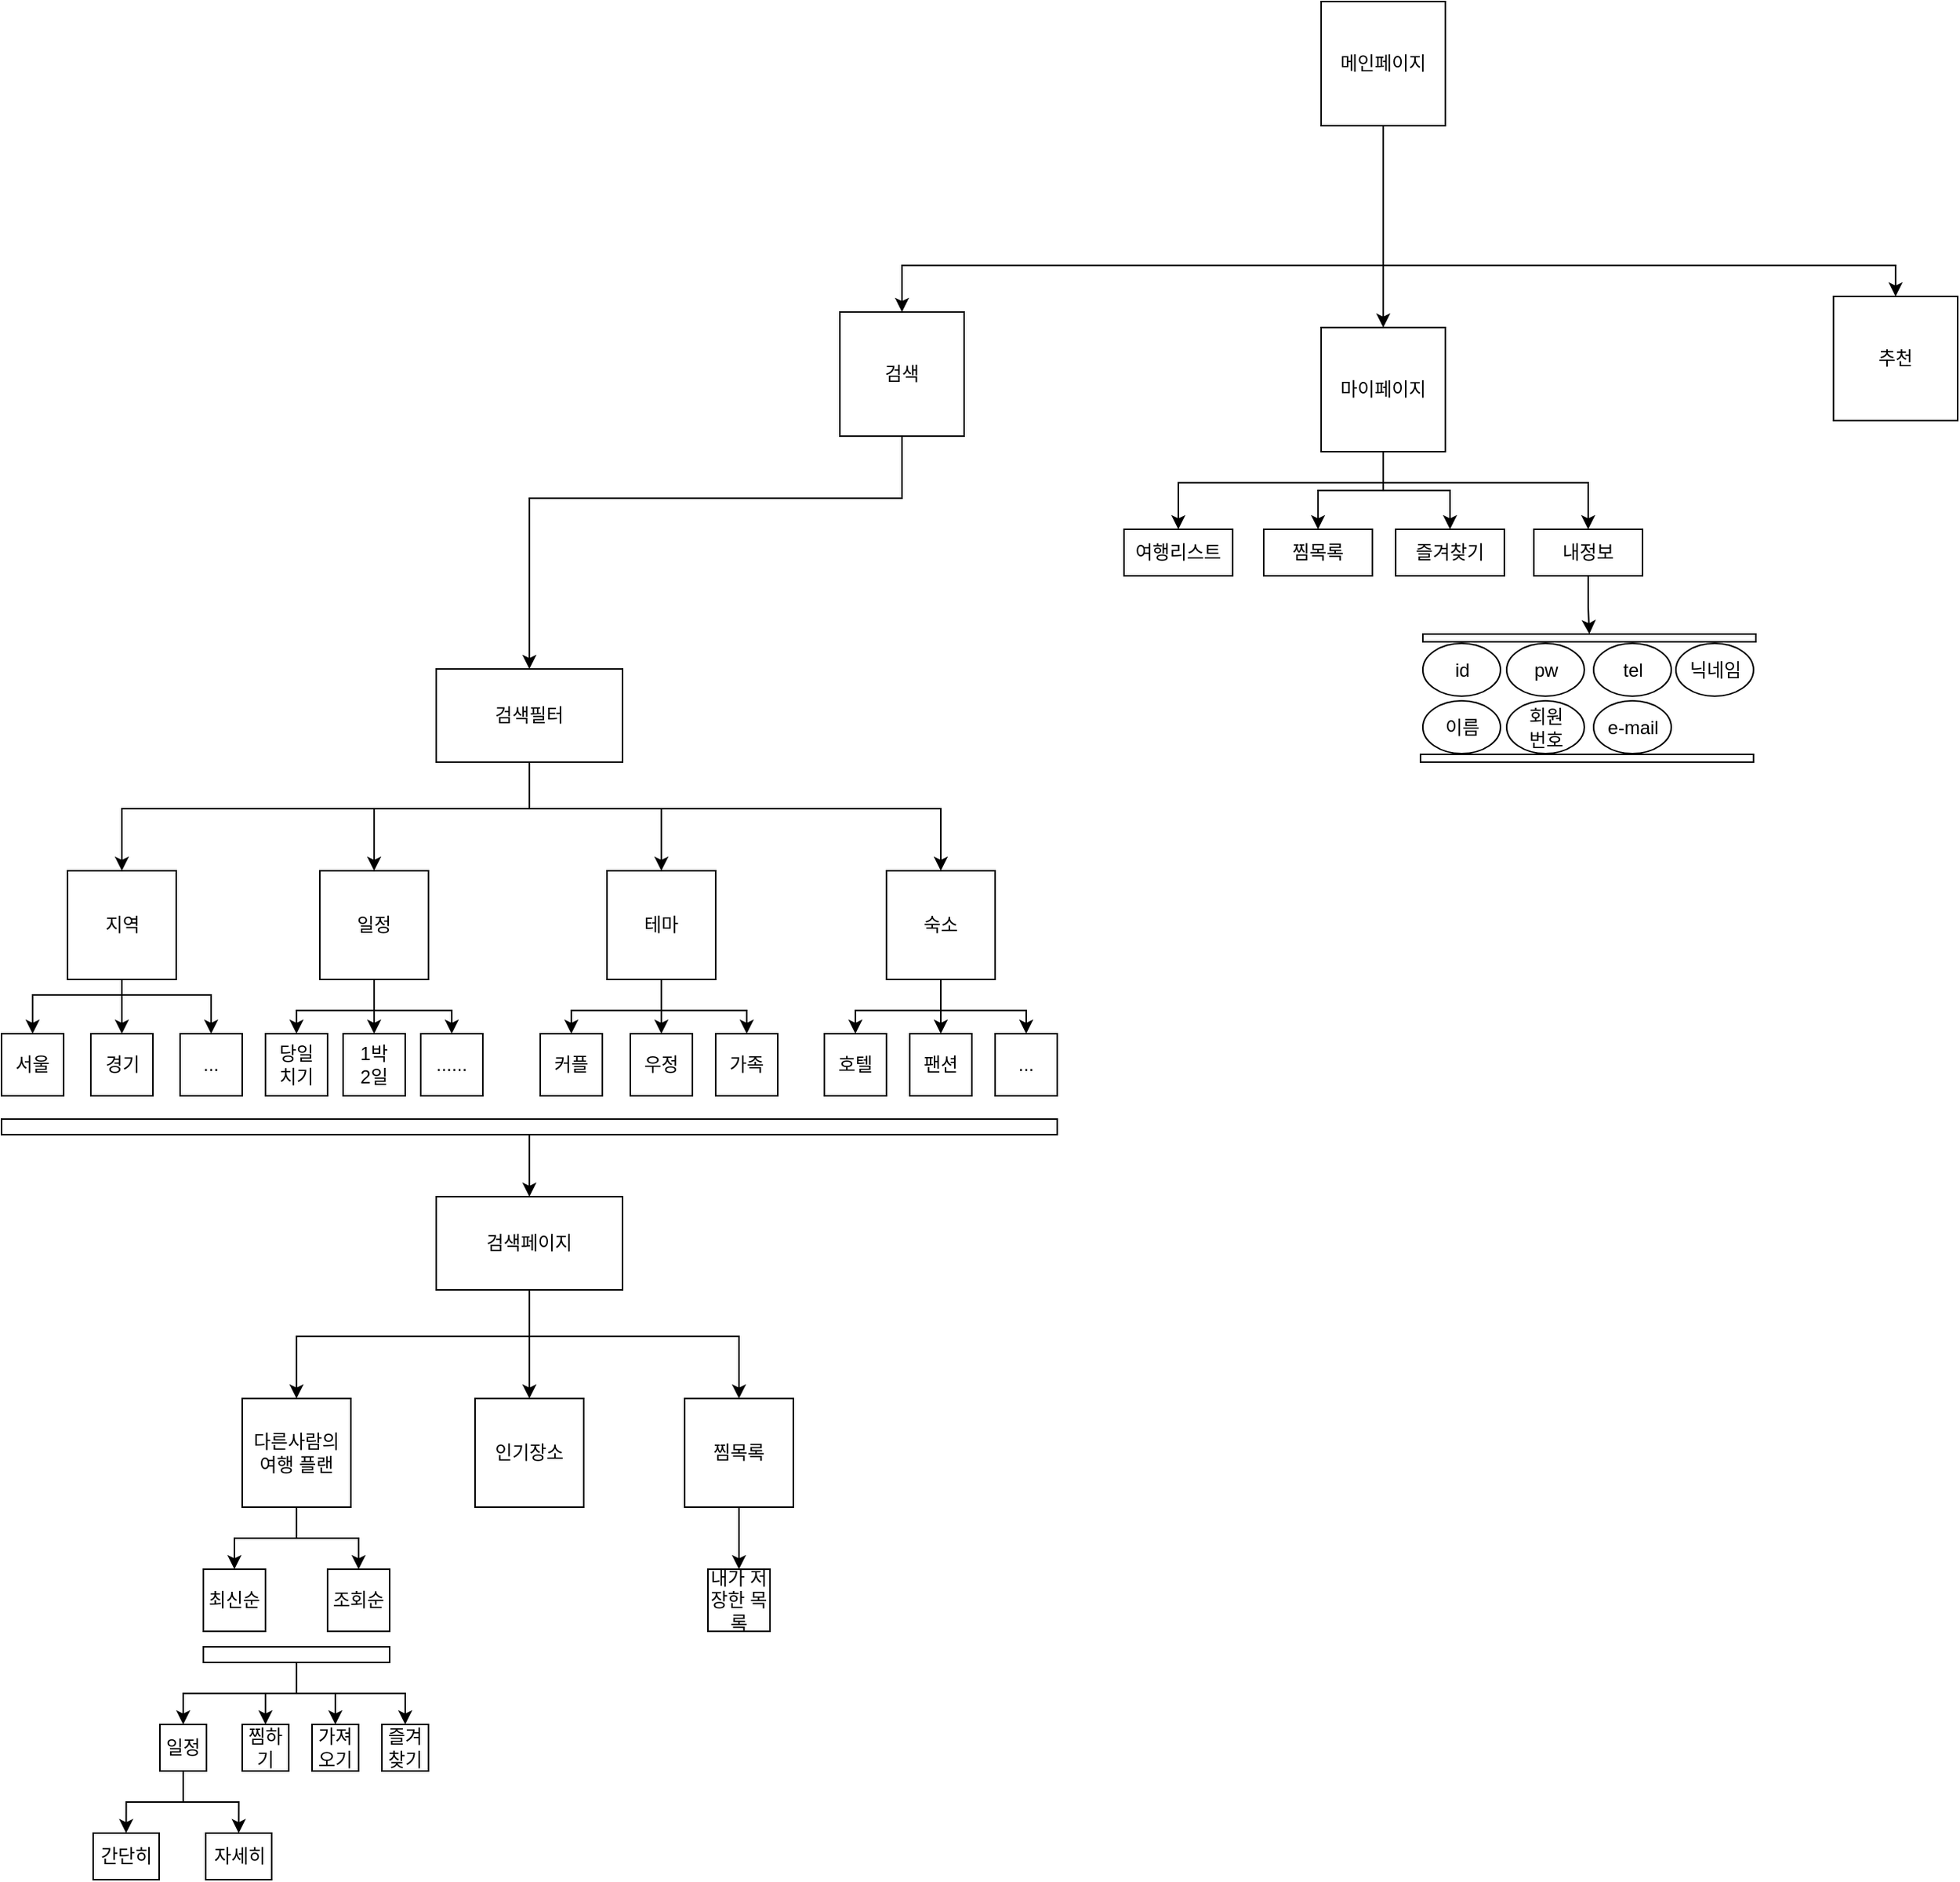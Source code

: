 <mxfile version="14.8.0" type="github"><diagram id="_J7zR7n5TPQFFmOhfue2" name="Page-1"><mxGraphModel dx="2858" dy="2303" grid="1" gridSize="10" guides="1" tooltips="1" connect="1" arrows="1" fold="1" page="1" pageScale="1" pageWidth="827" pageHeight="1169" math="0" shadow="0"><root><mxCell id="0"/><mxCell id="1" parent="0"/><mxCell id="LibIu4Z24v2-g8bAybLF-3" style="edgeStyle=orthogonalEdgeStyle;rounded=0;orthogonalLoop=1;jettySize=auto;html=1;entryX=0.5;entryY=0;entryDx=0;entryDy=0;" edge="1" parent="1" source="LibIu4Z24v2-g8bAybLF-1" target="LibIu4Z24v2-g8bAybLF-2"><mxGeometry relative="1" as="geometry"><Array as="points"><mxPoint x="50" y="-730"/><mxPoint x="-190" y="-730"/></Array></mxGeometry></mxCell><mxCell id="LibIu4Z24v2-g8bAybLF-1" value="검색" style="whiteSpace=wrap;html=1;aspect=fixed;" vertex="1" parent="1"><mxGeometry x="10" y="-850" width="80" height="80" as="geometry"/></mxCell><mxCell id="LibIu4Z24v2-g8bAybLF-10" style="edgeStyle=orthogonalEdgeStyle;rounded=0;orthogonalLoop=1;jettySize=auto;html=1;entryX=0.5;entryY=0;entryDx=0;entryDy=0;" edge="1" parent="1" source="LibIu4Z24v2-g8bAybLF-2" target="LibIu4Z24v2-g8bAybLF-6"><mxGeometry relative="1" as="geometry"><Array as="points"><mxPoint x="-190" y="-530"/><mxPoint x="-452" y="-530"/></Array></mxGeometry></mxCell><mxCell id="LibIu4Z24v2-g8bAybLF-11" style="edgeStyle=orthogonalEdgeStyle;rounded=0;orthogonalLoop=1;jettySize=auto;html=1;entryX=0.5;entryY=0;entryDx=0;entryDy=0;" edge="1" parent="1" source="LibIu4Z24v2-g8bAybLF-2" target="LibIu4Z24v2-g8bAybLF-7"><mxGeometry relative="1" as="geometry"><Array as="points"><mxPoint x="-190" y="-530"/><mxPoint x="-290" y="-530"/></Array></mxGeometry></mxCell><mxCell id="LibIu4Z24v2-g8bAybLF-12" style="edgeStyle=orthogonalEdgeStyle;rounded=0;orthogonalLoop=1;jettySize=auto;html=1;" edge="1" parent="1" source="LibIu4Z24v2-g8bAybLF-2" target="LibIu4Z24v2-g8bAybLF-8"><mxGeometry relative="1" as="geometry"><Array as="points"><mxPoint x="-190" y="-530"/><mxPoint x="-105" y="-530"/></Array></mxGeometry></mxCell><mxCell id="LibIu4Z24v2-g8bAybLF-13" style="edgeStyle=orthogonalEdgeStyle;rounded=0;orthogonalLoop=1;jettySize=auto;html=1;entryX=0.5;entryY=0;entryDx=0;entryDy=0;" edge="1" parent="1" source="LibIu4Z24v2-g8bAybLF-2" target="LibIu4Z24v2-g8bAybLF-9"><mxGeometry relative="1" as="geometry"><Array as="points"><mxPoint x="-190" y="-530"/><mxPoint x="75" y="-530"/></Array></mxGeometry></mxCell><mxCell id="LibIu4Z24v2-g8bAybLF-2" value="검색필터" style="rounded=0;whiteSpace=wrap;html=1;" vertex="1" parent="1"><mxGeometry x="-250" y="-620" width="120" height="60" as="geometry"/></mxCell><mxCell id="LibIu4Z24v2-g8bAybLF-19" style="edgeStyle=orthogonalEdgeStyle;rounded=0;orthogonalLoop=1;jettySize=auto;html=1;" edge="1" parent="1" source="LibIu4Z24v2-g8bAybLF-6" target="LibIu4Z24v2-g8bAybLF-14"><mxGeometry relative="1" as="geometry"><Array as="points"><mxPoint x="-452" y="-410"/><mxPoint x="-510" y="-410"/></Array></mxGeometry></mxCell><mxCell id="LibIu4Z24v2-g8bAybLF-20" style="edgeStyle=orthogonalEdgeStyle;rounded=0;orthogonalLoop=1;jettySize=auto;html=1;" edge="1" parent="1" source="LibIu4Z24v2-g8bAybLF-6" target="LibIu4Z24v2-g8bAybLF-15"><mxGeometry relative="1" as="geometry"/></mxCell><mxCell id="LibIu4Z24v2-g8bAybLF-21" style="edgeStyle=orthogonalEdgeStyle;rounded=0;orthogonalLoop=1;jettySize=auto;html=1;" edge="1" parent="1" source="LibIu4Z24v2-g8bAybLF-6" target="LibIu4Z24v2-g8bAybLF-16"><mxGeometry relative="1" as="geometry"><Array as="points"><mxPoint x="-452" y="-410"/><mxPoint x="-395" y="-410"/></Array></mxGeometry></mxCell><mxCell id="LibIu4Z24v2-g8bAybLF-6" value="지역" style="whiteSpace=wrap;html=1;aspect=fixed;" vertex="1" parent="1"><mxGeometry x="-487.5" y="-490" width="70" height="70" as="geometry"/></mxCell><mxCell id="LibIu4Z24v2-g8bAybLF-25" style="edgeStyle=orthogonalEdgeStyle;rounded=0;orthogonalLoop=1;jettySize=auto;html=1;entryX=0.5;entryY=0;entryDx=0;entryDy=0;" edge="1" parent="1" source="LibIu4Z24v2-g8bAybLF-7" target="LibIu4Z24v2-g8bAybLF-22"><mxGeometry relative="1" as="geometry"/></mxCell><mxCell id="LibIu4Z24v2-g8bAybLF-26" style="edgeStyle=orthogonalEdgeStyle;rounded=0;orthogonalLoop=1;jettySize=auto;html=1;" edge="1" parent="1" source="LibIu4Z24v2-g8bAybLF-7" target="LibIu4Z24v2-g8bAybLF-23"><mxGeometry relative="1" as="geometry"/></mxCell><mxCell id="LibIu4Z24v2-g8bAybLF-28" style="edgeStyle=orthogonalEdgeStyle;rounded=0;orthogonalLoop=1;jettySize=auto;html=1;" edge="1" parent="1" source="LibIu4Z24v2-g8bAybLF-7" target="LibIu4Z24v2-g8bAybLF-24"><mxGeometry relative="1" as="geometry"/></mxCell><mxCell id="LibIu4Z24v2-g8bAybLF-7" value="일정" style="whiteSpace=wrap;html=1;aspect=fixed;" vertex="1" parent="1"><mxGeometry x="-325" y="-490" width="70" height="70" as="geometry"/></mxCell><mxCell id="LibIu4Z24v2-g8bAybLF-32" style="edgeStyle=orthogonalEdgeStyle;rounded=0;orthogonalLoop=1;jettySize=auto;html=1;" edge="1" parent="1" source="LibIu4Z24v2-g8bAybLF-8" target="LibIu4Z24v2-g8bAybLF-29"><mxGeometry relative="1" as="geometry"><Array as="points"><mxPoint x="-105" y="-400"/><mxPoint x="-163" y="-400"/></Array></mxGeometry></mxCell><mxCell id="LibIu4Z24v2-g8bAybLF-33" style="edgeStyle=orthogonalEdgeStyle;rounded=0;orthogonalLoop=1;jettySize=auto;html=1;entryX=0.5;entryY=0;entryDx=0;entryDy=0;" edge="1" parent="1" source="LibIu4Z24v2-g8bAybLF-8" target="LibIu4Z24v2-g8bAybLF-30"><mxGeometry relative="1" as="geometry"/></mxCell><mxCell id="LibIu4Z24v2-g8bAybLF-34" style="edgeStyle=orthogonalEdgeStyle;rounded=0;orthogonalLoop=1;jettySize=auto;html=1;entryX=0.5;entryY=0;entryDx=0;entryDy=0;" edge="1" parent="1" source="LibIu4Z24v2-g8bAybLF-8" target="LibIu4Z24v2-g8bAybLF-31"><mxGeometry relative="1" as="geometry"/></mxCell><mxCell id="LibIu4Z24v2-g8bAybLF-8" value="테마" style="whiteSpace=wrap;html=1;aspect=fixed;" vertex="1" parent="1"><mxGeometry x="-140" y="-490" width="70" height="70" as="geometry"/></mxCell><mxCell id="LibIu4Z24v2-g8bAybLF-38" style="edgeStyle=orthogonalEdgeStyle;rounded=0;orthogonalLoop=1;jettySize=auto;html=1;" edge="1" parent="1" source="LibIu4Z24v2-g8bAybLF-9" target="LibIu4Z24v2-g8bAybLF-35"><mxGeometry relative="1" as="geometry"/></mxCell><mxCell id="LibIu4Z24v2-g8bAybLF-39" style="edgeStyle=orthogonalEdgeStyle;rounded=0;orthogonalLoop=1;jettySize=auto;html=1;" edge="1" parent="1" source="LibIu4Z24v2-g8bAybLF-9" target="LibIu4Z24v2-g8bAybLF-37"><mxGeometry relative="1" as="geometry"><Array as="points"><mxPoint x="75" y="-400"/><mxPoint x="130" y="-400"/></Array></mxGeometry></mxCell><mxCell id="LibIu4Z24v2-g8bAybLF-40" style="edgeStyle=orthogonalEdgeStyle;rounded=0;orthogonalLoop=1;jettySize=auto;html=1;" edge="1" parent="1" source="LibIu4Z24v2-g8bAybLF-9" target="LibIu4Z24v2-g8bAybLF-36"><mxGeometry relative="1" as="geometry"/></mxCell><mxCell id="LibIu4Z24v2-g8bAybLF-9" value="숙소" style="whiteSpace=wrap;html=1;aspect=fixed;" vertex="1" parent="1"><mxGeometry x="40" y="-490" width="70" height="70" as="geometry"/></mxCell><mxCell id="LibIu4Z24v2-g8bAybLF-14" value="서울" style="whiteSpace=wrap;html=1;aspect=fixed;" vertex="1" parent="1"><mxGeometry x="-530" y="-385" width="40" height="40" as="geometry"/></mxCell><mxCell id="LibIu4Z24v2-g8bAybLF-15" value="경기" style="whiteSpace=wrap;html=1;aspect=fixed;" vertex="1" parent="1"><mxGeometry x="-472.5" y="-385" width="40" height="40" as="geometry"/></mxCell><mxCell id="LibIu4Z24v2-g8bAybLF-16" value="..." style="whiteSpace=wrap;html=1;aspect=fixed;" vertex="1" parent="1"><mxGeometry x="-415" y="-385" width="40" height="40" as="geometry"/></mxCell><mxCell id="LibIu4Z24v2-g8bAybLF-22" value="당일&lt;br&gt;치기" style="whiteSpace=wrap;html=1;aspect=fixed;" vertex="1" parent="1"><mxGeometry x="-360" y="-385" width="40" height="40" as="geometry"/></mxCell><mxCell id="LibIu4Z24v2-g8bAybLF-23" value="1박&lt;br&gt;2일" style="whiteSpace=wrap;html=1;aspect=fixed;" vertex="1" parent="1"><mxGeometry x="-310" y="-385" width="40" height="40" as="geometry"/></mxCell><mxCell id="LibIu4Z24v2-g8bAybLF-24" value="......" style="whiteSpace=wrap;html=1;aspect=fixed;" vertex="1" parent="1"><mxGeometry x="-260" y="-385" width="40" height="40" as="geometry"/></mxCell><mxCell id="LibIu4Z24v2-g8bAybLF-29" value="커플" style="whiteSpace=wrap;html=1;aspect=fixed;" vertex="1" parent="1"><mxGeometry x="-183" y="-385" width="40" height="40" as="geometry"/></mxCell><mxCell id="LibIu4Z24v2-g8bAybLF-30" value="우정" style="whiteSpace=wrap;html=1;aspect=fixed;" vertex="1" parent="1"><mxGeometry x="-125" y="-385" width="40" height="40" as="geometry"/></mxCell><mxCell id="LibIu4Z24v2-g8bAybLF-31" value="가족" style="whiteSpace=wrap;html=1;aspect=fixed;" vertex="1" parent="1"><mxGeometry x="-70" y="-385" width="40" height="40" as="geometry"/></mxCell><mxCell id="LibIu4Z24v2-g8bAybLF-35" value="호텔" style="whiteSpace=wrap;html=1;aspect=fixed;" vertex="1" parent="1"><mxGeometry y="-385" width="40" height="40" as="geometry"/></mxCell><mxCell id="LibIu4Z24v2-g8bAybLF-36" value="팬션&lt;span style=&quot;color: rgba(0 , 0 , 0 , 0) ; font-family: monospace ; font-size: 0px&quot;&gt;%3CmxGraphModel%3E%3Croot%3E%3CmxCell%20id%3D%220%22%2F%3E%3CmxCell%20id%3D%221%22%20parent%3D%220%22%2F%3E%3CmxCell%20id%3D%222%22%20value%3D%22%EA%B0%80%EC%A1%B1%22%20style%3D%22whiteSpace%3Dwrap%3Bhtml%3D1%3Baspect%3Dfixed%3B%22%20vertex%3D%221%22%20parent%3D%221%22%3E%3CmxGeometry%20x%3D%22-320%22%20y%3D%22565%22%20width%3D%2240%22%20height%3D%2240%22%20as%3D%22geometry%22%2F%3E%3C%2FmxCell%3E%3C%2Froot%3E%3C%2FmxGraphModel%3E&lt;/span&gt;" style="whiteSpace=wrap;html=1;aspect=fixed;" vertex="1" parent="1"><mxGeometry x="55" y="-385" width="40" height="40" as="geometry"/></mxCell><mxCell id="LibIu4Z24v2-g8bAybLF-37" value="..." style="whiteSpace=wrap;html=1;aspect=fixed;" vertex="1" parent="1"><mxGeometry x="110" y="-385" width="40" height="40" as="geometry"/></mxCell><mxCell id="LibIu4Z24v2-g8bAybLF-52" style="edgeStyle=orthogonalEdgeStyle;rounded=0;orthogonalLoop=1;jettySize=auto;html=1;entryX=0.5;entryY=0;entryDx=0;entryDy=0;" edge="1" parent="1" source="LibIu4Z24v2-g8bAybLF-42" target="LibIu4Z24v2-g8bAybLF-44"><mxGeometry relative="1" as="geometry"/></mxCell><mxCell id="LibIu4Z24v2-g8bAybLF-42" value="" style="rounded=0;whiteSpace=wrap;html=1;" vertex="1" parent="1"><mxGeometry x="-530" y="-330" width="680" height="10" as="geometry"/></mxCell><mxCell id="LibIu4Z24v2-g8bAybLF-49" style="edgeStyle=orthogonalEdgeStyle;rounded=0;orthogonalLoop=1;jettySize=auto;html=1;" edge="1" parent="1" source="LibIu4Z24v2-g8bAybLF-44" target="LibIu4Z24v2-g8bAybLF-47"><mxGeometry relative="1" as="geometry"><Array as="points"><mxPoint x="-190" y="-190"/><mxPoint x="-340" y="-190"/></Array></mxGeometry></mxCell><mxCell id="LibIu4Z24v2-g8bAybLF-50" style="edgeStyle=orthogonalEdgeStyle;rounded=0;orthogonalLoop=1;jettySize=auto;html=1;" edge="1" parent="1" source="LibIu4Z24v2-g8bAybLF-44" target="LibIu4Z24v2-g8bAybLF-48"><mxGeometry relative="1" as="geometry"><Array as="points"><mxPoint x="-190" y="-160"/><mxPoint x="-190" y="-160"/></Array></mxGeometry></mxCell><mxCell id="LibIu4Z24v2-g8bAybLF-54" style="edgeStyle=orthogonalEdgeStyle;rounded=0;orthogonalLoop=1;jettySize=auto;html=1;" edge="1" parent="1" source="LibIu4Z24v2-g8bAybLF-44" target="LibIu4Z24v2-g8bAybLF-53"><mxGeometry relative="1" as="geometry"><Array as="points"><mxPoint x="-190" y="-190"/><mxPoint x="-55" y="-190"/></Array></mxGeometry></mxCell><mxCell id="LibIu4Z24v2-g8bAybLF-44" value="검색페이지" style="rounded=0;whiteSpace=wrap;html=1;" vertex="1" parent="1"><mxGeometry x="-250" y="-280" width="120" height="60" as="geometry"/></mxCell><mxCell id="LibIu4Z24v2-g8bAybLF-66" style="edgeStyle=orthogonalEdgeStyle;rounded=0;orthogonalLoop=1;jettySize=auto;html=1;entryX=0.5;entryY=0;entryDx=0;entryDy=0;" edge="1" parent="1" source="LibIu4Z24v2-g8bAybLF-47" target="LibIu4Z24v2-g8bAybLF-62"><mxGeometry relative="1" as="geometry"/></mxCell><mxCell id="LibIu4Z24v2-g8bAybLF-67" style="edgeStyle=orthogonalEdgeStyle;rounded=0;orthogonalLoop=1;jettySize=auto;html=1;entryX=0.5;entryY=0;entryDx=0;entryDy=0;" edge="1" parent="1" source="LibIu4Z24v2-g8bAybLF-47" target="LibIu4Z24v2-g8bAybLF-63"><mxGeometry relative="1" as="geometry"/></mxCell><mxCell id="LibIu4Z24v2-g8bAybLF-47" value="다른사람의 여행 플랜" style="whiteSpace=wrap;html=1;aspect=fixed;" vertex="1" parent="1"><mxGeometry x="-375" y="-150" width="70" height="70" as="geometry"/></mxCell><mxCell id="LibIu4Z24v2-g8bAybLF-48" value="인기장소" style="whiteSpace=wrap;html=1;aspect=fixed;" vertex="1" parent="1"><mxGeometry x="-225" y="-150" width="70" height="70" as="geometry"/></mxCell><mxCell id="LibIu4Z24v2-g8bAybLF-70" style="edgeStyle=orthogonalEdgeStyle;rounded=0;orthogonalLoop=1;jettySize=auto;html=1;" edge="1" parent="1" source="LibIu4Z24v2-g8bAybLF-53" target="LibIu4Z24v2-g8bAybLF-69"><mxGeometry relative="1" as="geometry"/></mxCell><mxCell id="LibIu4Z24v2-g8bAybLF-53" value="찜목록" style="whiteSpace=wrap;html=1;aspect=fixed;" vertex="1" parent="1"><mxGeometry x="-90" y="-150" width="70" height="70" as="geometry"/></mxCell><mxCell id="LibIu4Z24v2-g8bAybLF-56" style="edgeStyle=orthogonalEdgeStyle;rounded=0;orthogonalLoop=1;jettySize=auto;html=1;entryX=0.5;entryY=0;entryDx=0;entryDy=0;" edge="1" parent="1" source="LibIu4Z24v2-g8bAybLF-55" target="LibIu4Z24v2-g8bAybLF-1"><mxGeometry relative="1" as="geometry"><Array as="points"><mxPoint x="360" y="-880"/><mxPoint x="50" y="-880"/></Array></mxGeometry></mxCell><mxCell id="LibIu4Z24v2-g8bAybLF-59" style="edgeStyle=orthogonalEdgeStyle;rounded=0;orthogonalLoop=1;jettySize=auto;html=1;" edge="1" parent="1" source="LibIu4Z24v2-g8bAybLF-55" target="LibIu4Z24v2-g8bAybLF-57"><mxGeometry relative="1" as="geometry"><Array as="points"><mxPoint x="360" y="-880"/><mxPoint x="690" y="-880"/></Array></mxGeometry></mxCell><mxCell id="LibIu4Z24v2-g8bAybLF-89" style="edgeStyle=orthogonalEdgeStyle;rounded=0;orthogonalLoop=1;jettySize=auto;html=1;" edge="1" parent="1" source="LibIu4Z24v2-g8bAybLF-55" target="LibIu4Z24v2-g8bAybLF-88"><mxGeometry relative="1" as="geometry"/></mxCell><mxCell id="LibIu4Z24v2-g8bAybLF-55" value="메인페이지" style="whiteSpace=wrap;html=1;aspect=fixed;" vertex="1" parent="1"><mxGeometry x="320" y="-1050" width="80" height="80" as="geometry"/></mxCell><mxCell id="LibIu4Z24v2-g8bAybLF-57" value="추천" style="whiteSpace=wrap;html=1;aspect=fixed;" vertex="1" parent="1"><mxGeometry x="650" y="-860" width="80" height="80" as="geometry"/></mxCell><mxCell id="LibIu4Z24v2-g8bAybLF-62" value="최신순" style="whiteSpace=wrap;html=1;aspect=fixed;verticalAlign=middle;" vertex="1" parent="1"><mxGeometry x="-400" y="-40" width="40" height="40" as="geometry"/></mxCell><mxCell id="LibIu4Z24v2-g8bAybLF-63" value="조회순" style="whiteSpace=wrap;html=1;aspect=fixed;verticalAlign=middle;" vertex="1" parent="1"><mxGeometry x="-320" y="-40" width="40" height="40" as="geometry"/></mxCell><mxCell id="LibIu4Z24v2-g8bAybLF-69" value="내가 저장한 목록" style="whiteSpace=wrap;html=1;aspect=fixed;verticalAlign=middle;" vertex="1" parent="1"><mxGeometry x="-75" y="-40" width="40" height="40" as="geometry"/></mxCell><mxCell id="LibIu4Z24v2-g8bAybLF-78" style="edgeStyle=orthogonalEdgeStyle;rounded=0;orthogonalLoop=1;jettySize=auto;html=1;" edge="1" parent="1" source="LibIu4Z24v2-g8bAybLF-72" target="LibIu4Z24v2-g8bAybLF-73"><mxGeometry relative="1" as="geometry"/></mxCell><mxCell id="LibIu4Z24v2-g8bAybLF-79" style="edgeStyle=orthogonalEdgeStyle;rounded=0;orthogonalLoop=1;jettySize=auto;html=1;entryX=0.5;entryY=0;entryDx=0;entryDy=0;" edge="1" parent="1" source="LibIu4Z24v2-g8bAybLF-72" target="LibIu4Z24v2-g8bAybLF-74"><mxGeometry relative="1" as="geometry"/></mxCell><mxCell id="LibIu4Z24v2-g8bAybLF-80" style="edgeStyle=orthogonalEdgeStyle;rounded=0;orthogonalLoop=1;jettySize=auto;html=1;entryX=0.5;entryY=0;entryDx=0;entryDy=0;" edge="1" parent="1" source="LibIu4Z24v2-g8bAybLF-72" target="LibIu4Z24v2-g8bAybLF-75"><mxGeometry relative="1" as="geometry"/></mxCell><mxCell id="LibIu4Z24v2-g8bAybLF-81" style="edgeStyle=orthogonalEdgeStyle;rounded=0;orthogonalLoop=1;jettySize=auto;html=1;" edge="1" parent="1" source="LibIu4Z24v2-g8bAybLF-72" target="LibIu4Z24v2-g8bAybLF-76"><mxGeometry relative="1" as="geometry"/></mxCell><mxCell id="LibIu4Z24v2-g8bAybLF-72" value="" style="rounded=0;whiteSpace=wrap;html=1;verticalAlign=middle;" vertex="1" parent="1"><mxGeometry x="-400" y="10" width="120" height="10" as="geometry"/></mxCell><mxCell id="LibIu4Z24v2-g8bAybLF-86" style="edgeStyle=orthogonalEdgeStyle;rounded=0;orthogonalLoop=1;jettySize=auto;html=1;entryX=0.5;entryY=0;entryDx=0;entryDy=0;" edge="1" parent="1" source="LibIu4Z24v2-g8bAybLF-73" target="LibIu4Z24v2-g8bAybLF-83"><mxGeometry relative="1" as="geometry"><Array as="points"><mxPoint x="-413" y="110"/><mxPoint x="-449" y="110"/></Array></mxGeometry></mxCell><mxCell id="LibIu4Z24v2-g8bAybLF-87" style="edgeStyle=orthogonalEdgeStyle;rounded=0;orthogonalLoop=1;jettySize=auto;html=1;entryX=0.5;entryY=0;entryDx=0;entryDy=0;" edge="1" parent="1" source="LibIu4Z24v2-g8bAybLF-73" target="LibIu4Z24v2-g8bAybLF-84"><mxGeometry relative="1" as="geometry"><Array as="points"><mxPoint x="-413" y="110"/><mxPoint x="-377" y="110"/></Array></mxGeometry></mxCell><mxCell id="LibIu4Z24v2-g8bAybLF-73" value="일정" style="whiteSpace=wrap;html=1;aspect=fixed;verticalAlign=middle;" vertex="1" parent="1"><mxGeometry x="-428" y="60" width="30" height="30" as="geometry"/></mxCell><mxCell id="LibIu4Z24v2-g8bAybLF-74" value="찜하기" style="whiteSpace=wrap;html=1;aspect=fixed;verticalAlign=middle;" vertex="1" parent="1"><mxGeometry x="-375" y="60" width="30" height="30" as="geometry"/></mxCell><mxCell id="LibIu4Z24v2-g8bAybLF-75" value="가져오기" style="whiteSpace=wrap;html=1;aspect=fixed;verticalAlign=middle;" vertex="1" parent="1"><mxGeometry x="-330" y="60" width="30" height="30" as="geometry"/></mxCell><mxCell id="LibIu4Z24v2-g8bAybLF-76" value="&lt;span style=&quot;font-weight: normal&quot;&gt;즐겨찾기&lt;/span&gt;" style="whiteSpace=wrap;html=1;aspect=fixed;verticalAlign=middle;fontStyle=1" vertex="1" parent="1"><mxGeometry x="-285" y="60" width="30" height="30" as="geometry"/></mxCell><mxCell id="LibIu4Z24v2-g8bAybLF-83" value="간단히" style="rounded=0;whiteSpace=wrap;html=1;verticalAlign=middle;" vertex="1" parent="1"><mxGeometry x="-471" y="130" width="42.5" height="30" as="geometry"/></mxCell><mxCell id="LibIu4Z24v2-g8bAybLF-84" value="자세히" style="rounded=0;whiteSpace=wrap;html=1;verticalAlign=middle;" vertex="1" parent="1"><mxGeometry x="-398.5" y="130" width="42.5" height="30" as="geometry"/></mxCell><mxCell id="LibIu4Z24v2-g8bAybLF-95" style="edgeStyle=orthogonalEdgeStyle;rounded=0;orthogonalLoop=1;jettySize=auto;html=1;" edge="1" parent="1" source="LibIu4Z24v2-g8bAybLF-88" target="LibIu4Z24v2-g8bAybLF-91"><mxGeometry relative="1" as="geometry"><Array as="points"><mxPoint x="360" y="-740"/><mxPoint x="228" y="-740"/></Array></mxGeometry></mxCell><mxCell id="LibIu4Z24v2-g8bAybLF-96" style="edgeStyle=orthogonalEdgeStyle;rounded=0;orthogonalLoop=1;jettySize=auto;html=1;entryX=0.5;entryY=0;entryDx=0;entryDy=0;" edge="1" parent="1" source="LibIu4Z24v2-g8bAybLF-88" target="LibIu4Z24v2-g8bAybLF-92"><mxGeometry relative="1" as="geometry"/></mxCell><mxCell id="LibIu4Z24v2-g8bAybLF-97" style="edgeStyle=orthogonalEdgeStyle;rounded=0;orthogonalLoop=1;jettySize=auto;html=1;entryX=0.5;entryY=0;entryDx=0;entryDy=0;" edge="1" parent="1" source="LibIu4Z24v2-g8bAybLF-88" target="LibIu4Z24v2-g8bAybLF-93"><mxGeometry relative="1" as="geometry"/></mxCell><mxCell id="LibIu4Z24v2-g8bAybLF-98" style="edgeStyle=orthogonalEdgeStyle;rounded=0;orthogonalLoop=1;jettySize=auto;html=1;" edge="1" parent="1" source="LibIu4Z24v2-g8bAybLF-88" target="LibIu4Z24v2-g8bAybLF-94"><mxGeometry relative="1" as="geometry"><Array as="points"><mxPoint x="360" y="-740"/><mxPoint x="492" y="-740"/></Array></mxGeometry></mxCell><mxCell id="LibIu4Z24v2-g8bAybLF-88" value="마이페이지" style="whiteSpace=wrap;html=1;aspect=fixed;" vertex="1" parent="1"><mxGeometry x="320" y="-840" width="80" height="80" as="geometry"/></mxCell><mxCell id="LibIu4Z24v2-g8bAybLF-91" value="여행리스트" style="rounded=0;whiteSpace=wrap;html=1;verticalAlign=middle;" vertex="1" parent="1"><mxGeometry x="193" y="-710" width="70" height="30" as="geometry"/></mxCell><mxCell id="LibIu4Z24v2-g8bAybLF-92" value="찜목록" style="rounded=0;whiteSpace=wrap;html=1;verticalAlign=middle;" vertex="1" parent="1"><mxGeometry x="283" y="-710" width="70" height="30" as="geometry"/></mxCell><mxCell id="LibIu4Z24v2-g8bAybLF-93" value="즐겨찾기" style="rounded=0;whiteSpace=wrap;html=1;verticalAlign=middle;" vertex="1" parent="1"><mxGeometry x="368" y="-710" width="70" height="30" as="geometry"/></mxCell><mxCell id="LibIu4Z24v2-g8bAybLF-116" style="edgeStyle=orthogonalEdgeStyle;rounded=0;orthogonalLoop=1;jettySize=auto;html=1;entryX=0.5;entryY=0;entryDx=0;entryDy=0;" edge="1" parent="1" source="LibIu4Z24v2-g8bAybLF-94" target="LibIu4Z24v2-g8bAybLF-115"><mxGeometry relative="1" as="geometry"/></mxCell><mxCell id="LibIu4Z24v2-g8bAybLF-94" value="내정보" style="rounded=0;whiteSpace=wrap;html=1;verticalAlign=middle;" vertex="1" parent="1"><mxGeometry x="457" y="-710" width="70" height="30" as="geometry"/></mxCell><mxCell id="LibIu4Z24v2-g8bAybLF-99" value="id" style="ellipse;whiteSpace=wrap;html=1;verticalAlign=middle;" vertex="1" parent="1"><mxGeometry x="385.5" y="-636.5" width="50" height="34" as="geometry"/></mxCell><mxCell id="LibIu4Z24v2-g8bAybLF-104" value="pw" style="ellipse;whiteSpace=wrap;html=1;verticalAlign=middle;" vertex="1" parent="1"><mxGeometry x="439.5" y="-636.5" width="50" height="34" as="geometry"/></mxCell><mxCell id="LibIu4Z24v2-g8bAybLF-105" value="tel" style="ellipse;whiteSpace=wrap;html=1;verticalAlign=middle;" vertex="1" parent="1"><mxGeometry x="495.5" y="-636.5" width="50" height="34" as="geometry"/></mxCell><mxCell id="LibIu4Z24v2-g8bAybLF-106" value="닉네임" style="ellipse;whiteSpace=wrap;html=1;verticalAlign=middle;" vertex="1" parent="1"><mxGeometry x="548.5" y="-636.5" width="50" height="34" as="geometry"/></mxCell><mxCell id="LibIu4Z24v2-g8bAybLF-107" value="이름" style="ellipse;whiteSpace=wrap;html=1;verticalAlign=middle;" vertex="1" parent="1"><mxGeometry x="385.5" y="-599.5" width="50" height="34" as="geometry"/></mxCell><mxCell id="LibIu4Z24v2-g8bAybLF-108" value="회원&lt;br&gt;번호" style="ellipse;whiteSpace=wrap;html=1;verticalAlign=middle;" vertex="1" parent="1"><mxGeometry x="439.5" y="-599.5" width="50" height="34" as="geometry"/></mxCell><mxCell id="LibIu4Z24v2-g8bAybLF-109" value="e-mail" style="ellipse;whiteSpace=wrap;html=1;verticalAlign=middle;" vertex="1" parent="1"><mxGeometry x="495.5" y="-599.5" width="50" height="34" as="geometry"/></mxCell><mxCell id="LibIu4Z24v2-g8bAybLF-115" value="" style="rounded=0;whiteSpace=wrap;html=1;verticalAlign=middle;" vertex="1" parent="1"><mxGeometry x="385.5" y="-642.5" width="214.5" height="5" as="geometry"/></mxCell><mxCell id="LibIu4Z24v2-g8bAybLF-117" value="" style="rounded=0;whiteSpace=wrap;html=1;verticalAlign=middle;" vertex="1" parent="1"><mxGeometry x="384" y="-565" width="214.5" height="5" as="geometry"/></mxCell></root></mxGraphModel></diagram></mxfile>